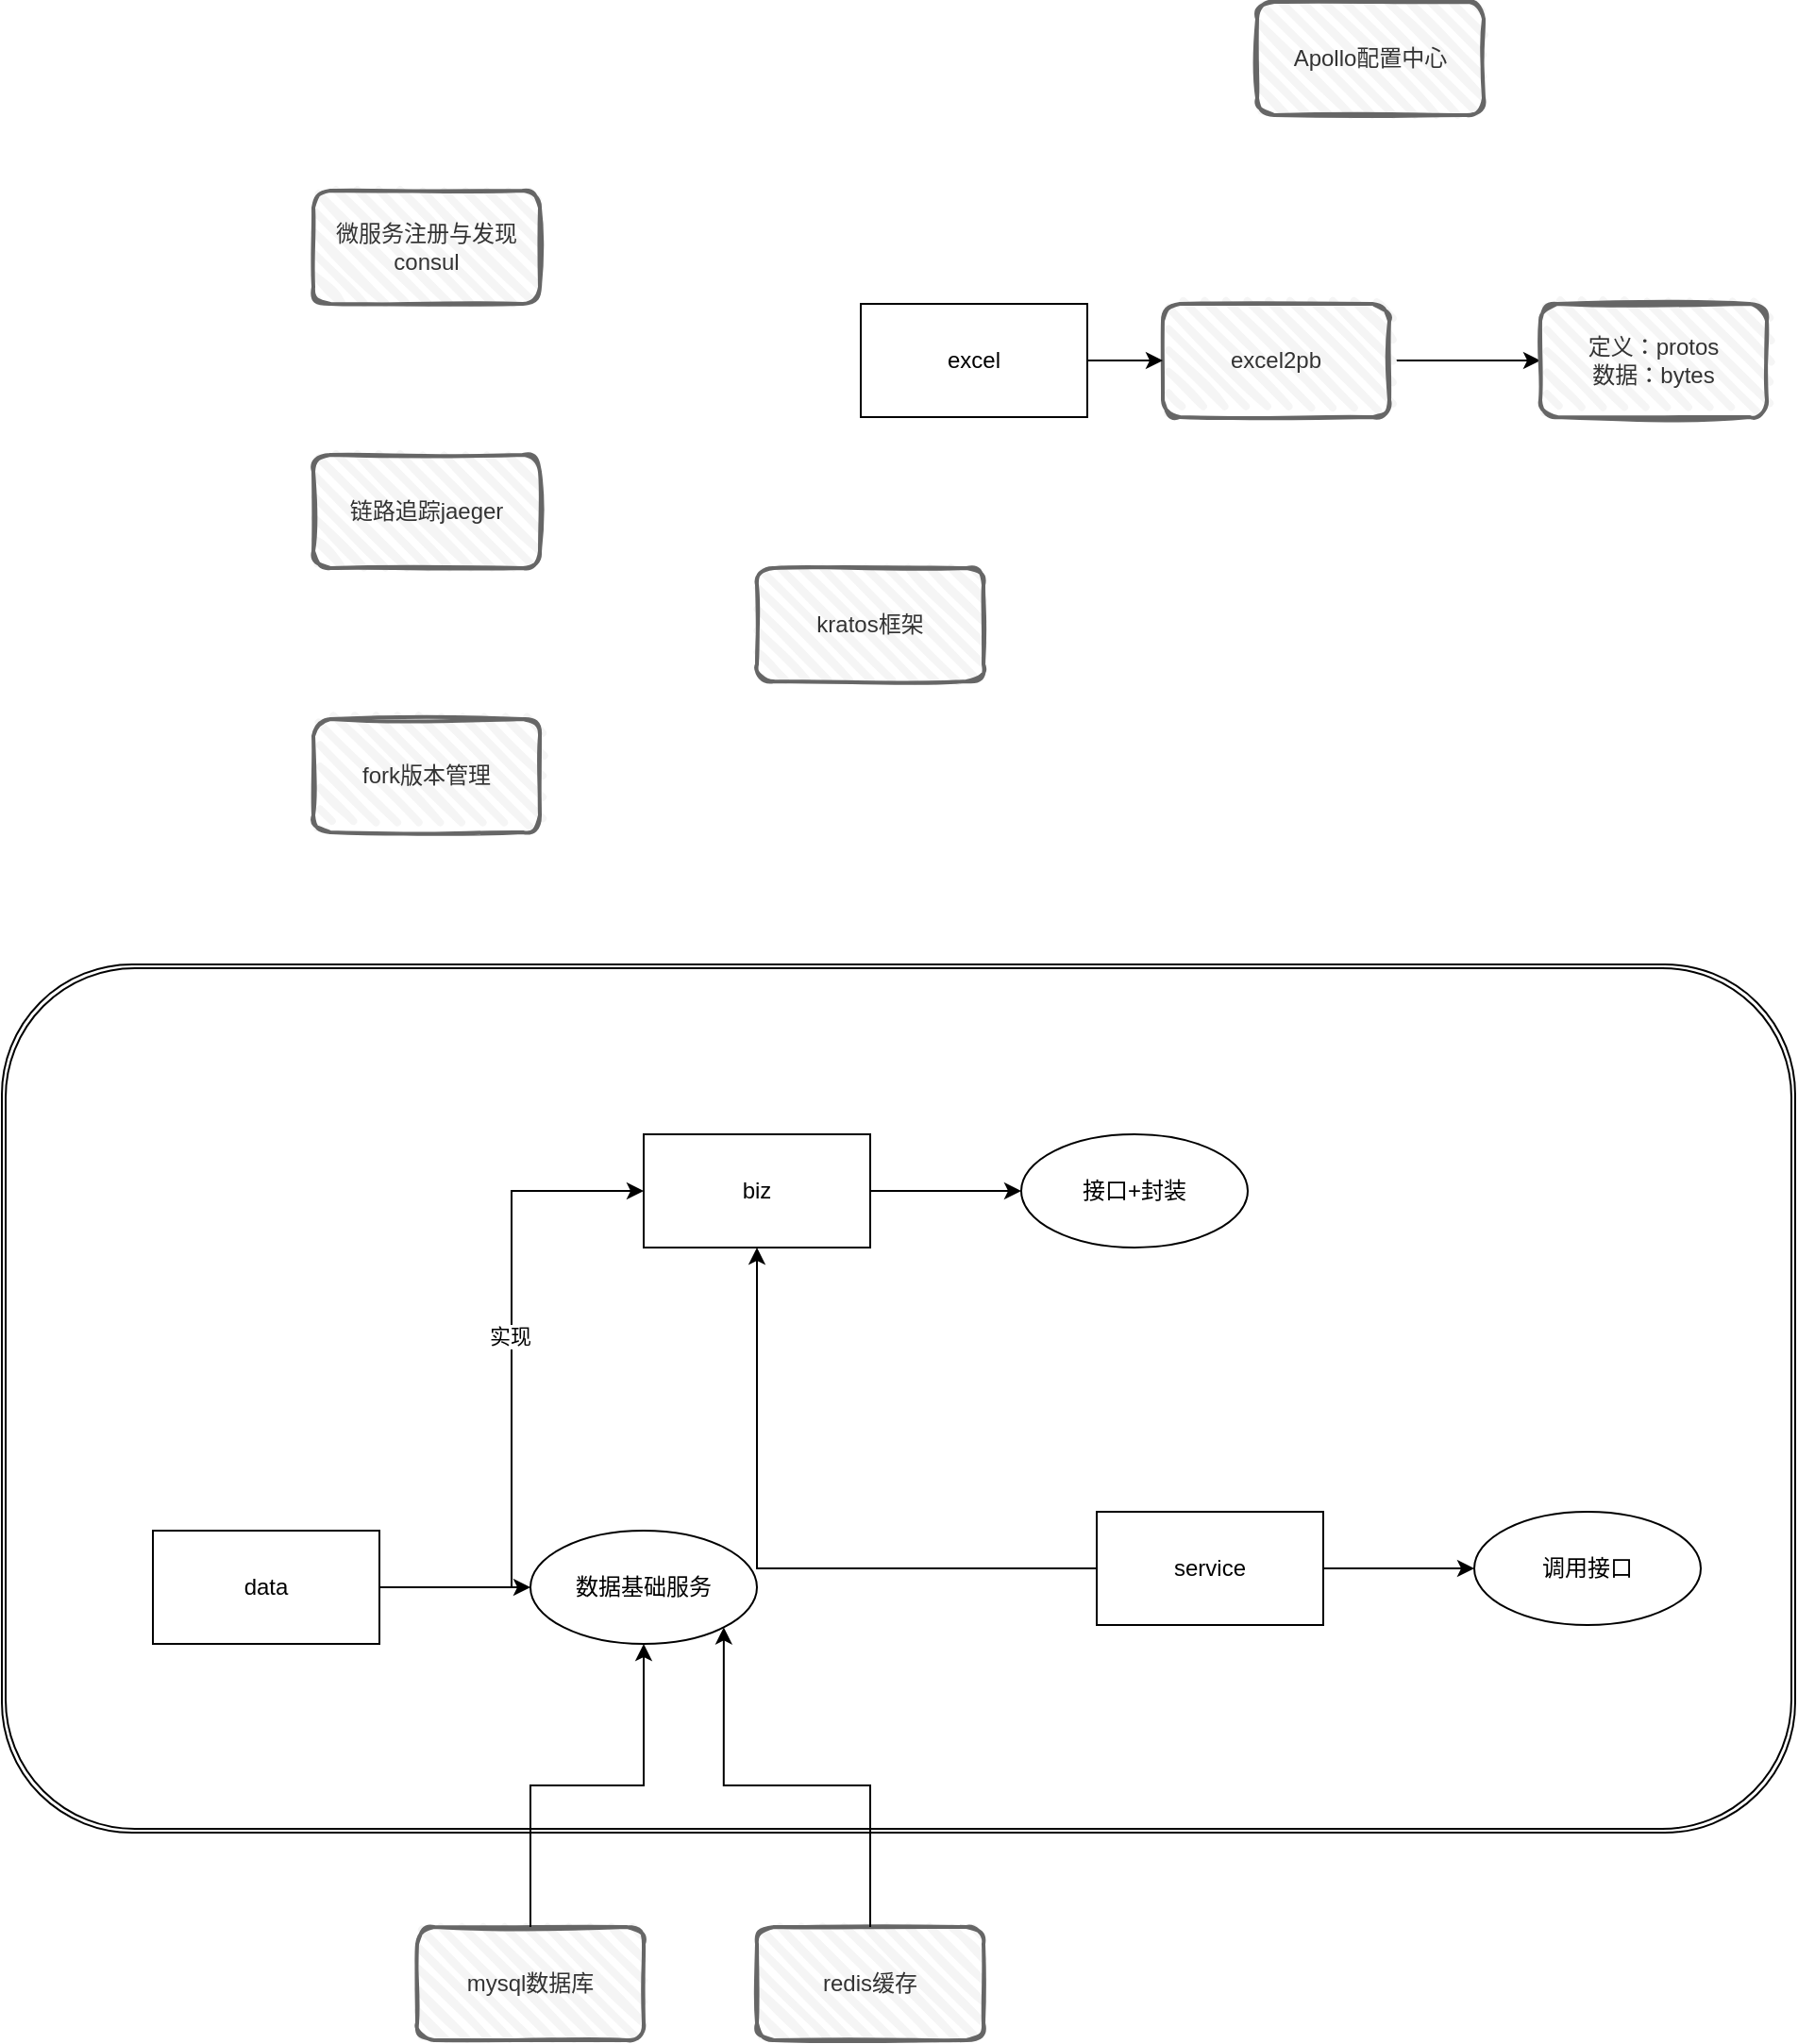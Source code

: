 <mxfile version="20.2.0" type="github">
  <diagram id="ZaiHrg7XH6bP_6x4DZ9I" name="第 1 页">
    <mxGraphModel dx="2765" dy="1044" grid="1" gridSize="10" guides="1" tooltips="1" connect="1" arrows="1" fold="1" page="1" pageScale="1" pageWidth="827" pageHeight="1169" math="0" shadow="0">
      <root>
        <mxCell id="0" />
        <mxCell id="1" parent="0" />
        <mxCell id="hkyJZGekehyzIMk_bXFv-1" value="链路追踪jaeger" style="rounded=1;whiteSpace=wrap;html=1;strokeWidth=2;fillWeight=4;hachureGap=8;hachureAngle=45;fillColor=#f5f5f5;sketch=1;strokeColor=#666666;fontColor=#333333;" vertex="1" parent="1">
          <mxGeometry x="-290" y="480" width="120" height="60" as="geometry" />
        </mxCell>
        <mxCell id="hkyJZGekehyzIMk_bXFv-2" value="微服务注册与发现consul" style="rounded=1;whiteSpace=wrap;html=1;strokeWidth=2;fillWeight=4;hachureGap=8;hachureAngle=45;fillColor=#f5f5f5;sketch=1;strokeColor=#666666;fontColor=#333333;" vertex="1" parent="1">
          <mxGeometry x="-290" y="340" width="120" height="60" as="geometry" />
        </mxCell>
        <mxCell id="hkyJZGekehyzIMk_bXFv-3" value="redis缓存" style="rounded=1;whiteSpace=wrap;html=1;strokeWidth=2;fillWeight=4;hachureGap=8;hachureAngle=45;fillColor=#f5f5f5;sketch=1;strokeColor=#666666;fontColor=#333333;" vertex="1" parent="1">
          <mxGeometry x="-55" y="1260" width="120" height="60" as="geometry" />
        </mxCell>
        <mxCell id="hkyJZGekehyzIMk_bXFv-4" value="mysql数据库" style="rounded=1;whiteSpace=wrap;html=1;strokeWidth=2;fillWeight=4;hachureGap=8;hachureAngle=45;fillColor=#f5f5f5;sketch=1;strokeColor=#666666;fontColor=#333333;" vertex="1" parent="1">
          <mxGeometry x="-235" y="1260" width="120" height="60" as="geometry" />
        </mxCell>
        <mxCell id="hkyJZGekehyzIMk_bXFv-5" value="Apollo配置中心" style="rounded=1;whiteSpace=wrap;html=1;strokeWidth=2;fillWeight=4;hachureGap=8;hachureAngle=45;fillColor=#f5f5f5;sketch=1;strokeColor=#666666;fontColor=#333333;" vertex="1" parent="1">
          <mxGeometry x="210" y="240" width="120" height="60" as="geometry" />
        </mxCell>
        <mxCell id="hkyJZGekehyzIMk_bXFv-6" value="kratos框架" style="rounded=1;whiteSpace=wrap;html=1;strokeWidth=2;fillWeight=4;hachureGap=8;hachureAngle=45;fillColor=#f5f5f5;sketch=1;strokeColor=#666666;fontColor=#333333;" vertex="1" parent="1">
          <mxGeometry x="-55" y="540" width="120" height="60" as="geometry" />
        </mxCell>
        <mxCell id="hkyJZGekehyzIMk_bXFv-7" value="fork版本管理" style="rounded=1;whiteSpace=wrap;html=1;strokeWidth=2;fillWeight=4;hachureGap=8;hachureAngle=45;fillColor=#f5f5f5;sketch=1;strokeColor=#666666;fontColor=#333333;" vertex="1" parent="1">
          <mxGeometry x="-290" y="620" width="120" height="60" as="geometry" />
        </mxCell>
        <mxCell id="hkyJZGekehyzIMk_bXFv-13" value="" style="edgeStyle=orthogonalEdgeStyle;rounded=0;orthogonalLoop=1;jettySize=auto;html=1;" edge="1" parent="1" source="hkyJZGekehyzIMk_bXFv-9" target="hkyJZGekehyzIMk_bXFv-12">
          <mxGeometry relative="1" as="geometry" />
        </mxCell>
        <mxCell id="hkyJZGekehyzIMk_bXFv-9" value="excel2pb" style="rounded=1;whiteSpace=wrap;html=1;strokeWidth=2;fillWeight=4;hachureGap=8;hachureAngle=45;fillColor=#f5f5f5;sketch=1;strokeColor=#666666;fontColor=#333333;" vertex="1" parent="1">
          <mxGeometry x="160" y="400" width="120" height="60" as="geometry" />
        </mxCell>
        <mxCell id="hkyJZGekehyzIMk_bXFv-11" value="" style="edgeStyle=orthogonalEdgeStyle;rounded=0;orthogonalLoop=1;jettySize=auto;html=1;" edge="1" parent="1" source="hkyJZGekehyzIMk_bXFv-10" target="hkyJZGekehyzIMk_bXFv-9">
          <mxGeometry relative="1" as="geometry" />
        </mxCell>
        <mxCell id="hkyJZGekehyzIMk_bXFv-10" value="excel" style="rounded=0;whiteSpace=wrap;html=1;" vertex="1" parent="1">
          <mxGeometry y="400" width="120" height="60" as="geometry" />
        </mxCell>
        <mxCell id="hkyJZGekehyzIMk_bXFv-12" value="定义：protos&lt;br&gt;数据：bytes" style="rounded=1;whiteSpace=wrap;html=1;strokeWidth=2;fillWeight=4;hachureGap=8;hachureAngle=45;fillColor=#f5f5f5;sketch=1;strokeColor=#666666;fontColor=#333333;" vertex="1" parent="1">
          <mxGeometry x="360" y="400" width="120" height="60" as="geometry" />
        </mxCell>
        <mxCell id="hkyJZGekehyzIMk_bXFv-27" value="" style="shape=ext;double=1;rounded=1;whiteSpace=wrap;html=1;" vertex="1" parent="1">
          <mxGeometry x="-455" y="750" width="950" height="460" as="geometry" />
        </mxCell>
        <mxCell id="hkyJZGekehyzIMk_bXFv-18" value="" style="edgeStyle=orthogonalEdgeStyle;rounded=0;orthogonalLoop=1;jettySize=auto;html=1;" edge="1" parent="1" source="hkyJZGekehyzIMk_bXFv-14" target="hkyJZGekehyzIMk_bXFv-17">
          <mxGeometry relative="1" as="geometry" />
        </mxCell>
        <mxCell id="hkyJZGekehyzIMk_bXFv-14" value="biz" style="rounded=0;whiteSpace=wrap;html=1;" vertex="1" parent="1">
          <mxGeometry x="-115" y="840" width="120" height="60" as="geometry" />
        </mxCell>
        <mxCell id="hkyJZGekehyzIMk_bXFv-20" value="" style="edgeStyle=orthogonalEdgeStyle;rounded=0;orthogonalLoop=1;jettySize=auto;html=1;" edge="1" parent="1" source="hkyJZGekehyzIMk_bXFv-15" target="hkyJZGekehyzIMk_bXFv-19">
          <mxGeometry relative="1" as="geometry" />
        </mxCell>
        <mxCell id="hkyJZGekehyzIMk_bXFv-24" style="edgeStyle=orthogonalEdgeStyle;rounded=0;orthogonalLoop=1;jettySize=auto;html=1;entryX=0;entryY=0.5;entryDx=0;entryDy=0;" edge="1" parent="1" source="hkyJZGekehyzIMk_bXFv-15" target="hkyJZGekehyzIMk_bXFv-14">
          <mxGeometry relative="1" as="geometry" />
        </mxCell>
        <mxCell id="hkyJZGekehyzIMk_bXFv-25" value="实现" style="edgeLabel;html=1;align=center;verticalAlign=middle;resizable=0;points=[];" vertex="1" connectable="0" parent="hkyJZGekehyzIMk_bXFv-24">
          <mxGeometry x="0.161" y="1" relative="1" as="geometry">
            <mxPoint as="offset" />
          </mxGeometry>
        </mxCell>
        <mxCell id="hkyJZGekehyzIMk_bXFv-15" value="data" style="rounded=0;whiteSpace=wrap;html=1;" vertex="1" parent="1">
          <mxGeometry x="-375" y="1050" width="120" height="60" as="geometry" />
        </mxCell>
        <mxCell id="hkyJZGekehyzIMk_bXFv-22" value="" style="edgeStyle=orthogonalEdgeStyle;rounded=0;orthogonalLoop=1;jettySize=auto;html=1;" edge="1" parent="1" source="hkyJZGekehyzIMk_bXFv-16" target="hkyJZGekehyzIMk_bXFv-21">
          <mxGeometry relative="1" as="geometry" />
        </mxCell>
        <mxCell id="hkyJZGekehyzIMk_bXFv-23" style="edgeStyle=orthogonalEdgeStyle;rounded=0;orthogonalLoop=1;jettySize=auto;html=1;entryX=0.5;entryY=1;entryDx=0;entryDy=0;" edge="1" parent="1" source="hkyJZGekehyzIMk_bXFv-16" target="hkyJZGekehyzIMk_bXFv-14">
          <mxGeometry relative="1" as="geometry" />
        </mxCell>
        <mxCell id="hkyJZGekehyzIMk_bXFv-16" value="service" style="rounded=0;whiteSpace=wrap;html=1;" vertex="1" parent="1">
          <mxGeometry x="125" y="1040" width="120" height="60" as="geometry" />
        </mxCell>
        <mxCell id="hkyJZGekehyzIMk_bXFv-17" value="接口+封装" style="ellipse;whiteSpace=wrap;html=1;rounded=0;" vertex="1" parent="1">
          <mxGeometry x="85" y="840" width="120" height="60" as="geometry" />
        </mxCell>
        <mxCell id="hkyJZGekehyzIMk_bXFv-19" value="数据基础服务" style="ellipse;whiteSpace=wrap;html=1;rounded=0;" vertex="1" parent="1">
          <mxGeometry x="-175" y="1050" width="120" height="60" as="geometry" />
        </mxCell>
        <mxCell id="hkyJZGekehyzIMk_bXFv-21" value="调用接口" style="ellipse;whiteSpace=wrap;html=1;rounded=0;" vertex="1" parent="1">
          <mxGeometry x="325" y="1040" width="120" height="60" as="geometry" />
        </mxCell>
        <mxCell id="hkyJZGekehyzIMk_bXFv-29" style="edgeStyle=orthogonalEdgeStyle;rounded=0;orthogonalLoop=1;jettySize=auto;html=1;entryX=1;entryY=1;entryDx=0;entryDy=0;" edge="1" parent="1" source="hkyJZGekehyzIMk_bXFv-3" target="hkyJZGekehyzIMk_bXFv-19">
          <mxGeometry relative="1" as="geometry" />
        </mxCell>
        <mxCell id="hkyJZGekehyzIMk_bXFv-28" style="edgeStyle=orthogonalEdgeStyle;rounded=0;orthogonalLoop=1;jettySize=auto;html=1;" edge="1" parent="1" source="hkyJZGekehyzIMk_bXFv-4" target="hkyJZGekehyzIMk_bXFv-19">
          <mxGeometry relative="1" as="geometry" />
        </mxCell>
      </root>
    </mxGraphModel>
  </diagram>
</mxfile>
